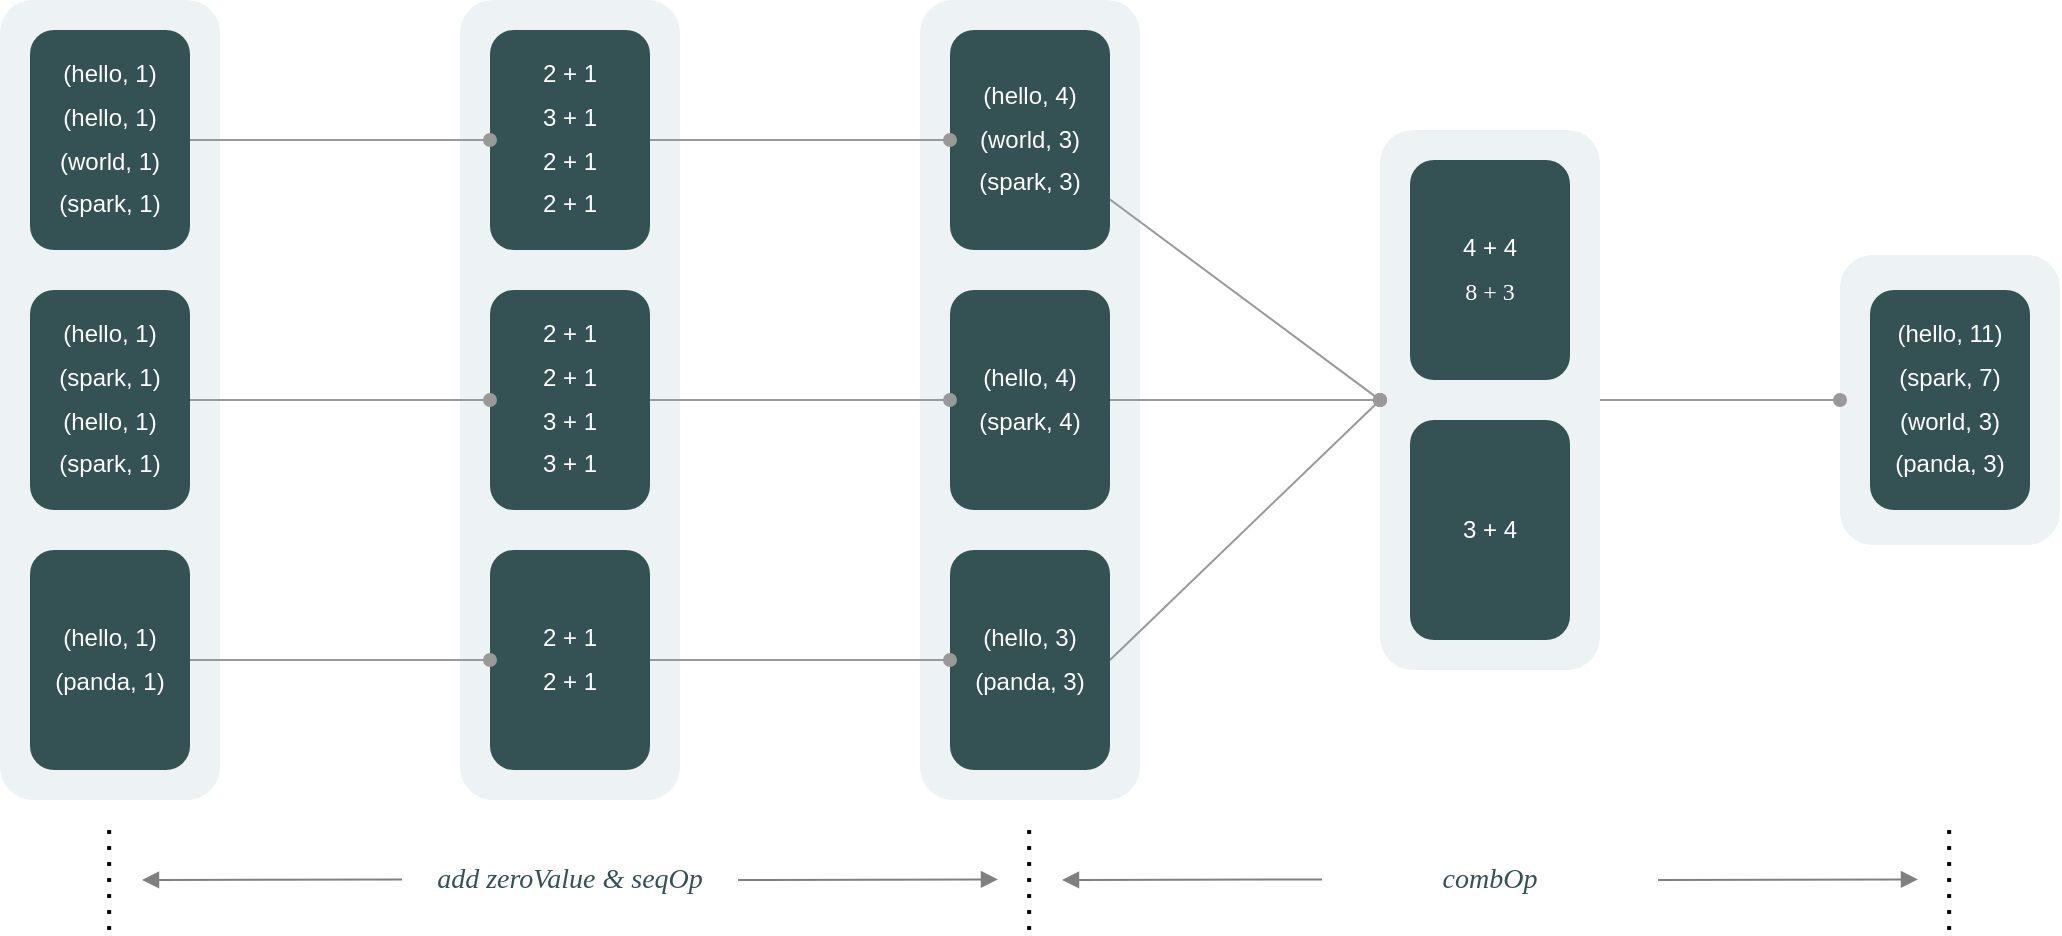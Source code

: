 <mxfile scale="2" border="30">
    <diagram id="0QhtwqMjpmc_AO-MrRb4" name="第 1 页">
        <mxGraphModel dx="2146" dy="1233" grid="1" gridSize="10" guides="1" tooltips="1" connect="1" arrows="1" fold="1" page="1" pageScale="1" pageWidth="1654" pageHeight="2336" background="#FFFFFF" math="0" shadow="0">
            <root>
                <mxCell id="0"/>
                <mxCell id="1" parent="0"/>
                <mxCell id="323" value="" style="rounded=1;whiteSpace=wrap;html=1;fontFamily=Tahoma;fontSize=12;fontColor=#345253;strokeWidth=2;fillColor=#EDF2F4;strokeColor=none;" vertex="1" parent="1">
                    <mxGeometry x="760" y="105" width="110" height="270" as="geometry"/>
                </mxCell>
                <mxCell id="203" value="" style="rounded=1;whiteSpace=wrap;html=1;fontFamily=Tahoma;fontSize=12;fontColor=#345253;strokeWidth=2;fillColor=#EDF2F4;strokeColor=none;" parent="1" vertex="1">
                    <mxGeometry x="300" y="40" width="110" height="400" as="geometry"/>
                </mxCell>
                <mxCell id="198" value="&lt;font color=&quot;#ffffff&quot; style=&quot;line-height: 180%&quot;&gt;&lt;font face=&quot;Helvetica&quot;&gt;2 + 1&lt;br&gt;3 + 1&lt;br&gt;2 + 1&lt;br&gt;2 + 1&lt;/font&gt;&lt;br&gt;&lt;/font&gt;" style="rounded=1;whiteSpace=wrap;html=1;fontFamily=Tahoma;fontSize=12;fontColor=#345253;strokeWidth=2;fillColor=#345253;strokeColor=none;spacing=2;" parent="1" vertex="1">
                    <mxGeometry x="315" y="55" width="80" height="110" as="geometry"/>
                </mxCell>
                <mxCell id="230" value="add zeroValue &amp;amp; seqOp" style="text;html=1;strokeColor=none;fillColor=none;align=center;verticalAlign=middle;whiteSpace=wrap;rounded=0;fontFamily=Tahoma;fontSize=14;fontColor=#345253;fontStyle=2" parent="1" vertex="1">
                    <mxGeometry x="271" y="460" width="168" height="40" as="geometry"/>
                </mxCell>
                <mxCell id="312" value="&lt;font color=&quot;#ffffff&quot; style=&quot;line-height: 180%&quot;&gt;&lt;font face=&quot;Helvetica&quot;&gt;2 + 1&lt;br&gt;&lt;/font&gt;&lt;font face=&quot;Helvetica&quot;&gt;2 + 1&lt;br&gt;&lt;/font&gt;&lt;font face=&quot;Helvetica&quot;&gt;3 + 1&lt;br&gt;3 + 1&lt;/font&gt;&lt;br&gt;&lt;/font&gt;" style="rounded=1;whiteSpace=wrap;html=1;fontFamily=Tahoma;fontSize=12;fontColor=#345253;strokeWidth=2;fillColor=#345253;strokeColor=none;spacing=2;" vertex="1" parent="1">
                    <mxGeometry x="315" y="185" width="80" height="110" as="geometry"/>
                </mxCell>
                <mxCell id="314" value="&lt;font color=&quot;#ffffff&quot; style=&quot;line-height: 180%&quot;&gt;&lt;font face=&quot;Helvetica&quot;&gt;2 + 1&lt;br&gt;2 + 1&lt;/font&gt;&lt;br&gt;&lt;/font&gt;" style="rounded=1;whiteSpace=wrap;html=1;fontFamily=Tahoma;fontSize=12;fontColor=#345253;strokeWidth=2;fillColor=#345253;strokeColor=none;spacing=2;" vertex="1" parent="1">
                    <mxGeometry x="315" y="315" width="80" height="110" as="geometry"/>
                </mxCell>
                <mxCell id="315" value="" style="rounded=1;whiteSpace=wrap;html=1;fontFamily=Tahoma;fontSize=12;fontColor=#345253;strokeWidth=2;fillColor=#EDF2F4;strokeColor=none;" vertex="1" parent="1">
                    <mxGeometry x="530" y="40" width="110" height="400" as="geometry"/>
                </mxCell>
                <mxCell id="336" style="edgeStyle=none;html=1;entryX=0;entryY=0.5;entryDx=0;entryDy=0;endArrow=oval;endFill=1;strokeColor=#999999;" edge="1" parent="1" source="316" target="323">
                    <mxGeometry relative="1" as="geometry"/>
                </mxCell>
                <mxCell id="316" value="&lt;font color=&quot;#ffffff&quot; style=&quot;line-height: 180%&quot;&gt;&lt;font face=&quot;Helvetica&quot;&gt;(hello, 4)&lt;br&gt;(world, 3)&lt;br&gt;(spark, 3)&lt;/font&gt;&lt;br&gt;&lt;/font&gt;" style="rounded=1;whiteSpace=wrap;html=1;fontFamily=Tahoma;fontSize=12;fontColor=#345253;strokeWidth=2;fillColor=#345253;strokeColor=none;spacing=2;" vertex="1" parent="1">
                    <mxGeometry x="545" y="55" width="80" height="110" as="geometry"/>
                </mxCell>
                <mxCell id="337" style="edgeStyle=none;html=1;exitX=1;exitY=0.5;exitDx=0;exitDy=0;entryX=0;entryY=0.5;entryDx=0;entryDy=0;endArrow=oval;endFill=1;strokeColor=#999999;" edge="1" parent="1" source="317" target="323">
                    <mxGeometry relative="1" as="geometry"/>
                </mxCell>
                <mxCell id="317" value="&lt;font color=&quot;#ffffff&quot; style=&quot;line-height: 180%&quot;&gt;&lt;font face=&quot;Helvetica&quot;&gt;(hello, 4)&lt;br&gt;(spark, 4)&lt;/font&gt;&lt;br&gt;&lt;/font&gt;" style="rounded=1;whiteSpace=wrap;html=1;fontFamily=Tahoma;fontSize=12;fontColor=#345253;strokeWidth=2;fillColor=#345253;strokeColor=none;spacing=2;" vertex="1" parent="1">
                    <mxGeometry x="545" y="185" width="80" height="110" as="geometry"/>
                </mxCell>
                <mxCell id="338" style="edgeStyle=none;html=1;exitX=1;exitY=0.5;exitDx=0;exitDy=0;entryX=0;entryY=0.5;entryDx=0;entryDy=0;endArrow=oval;endFill=1;strokeColor=#999999;" edge="1" parent="1" source="318" target="323">
                    <mxGeometry relative="1" as="geometry"/>
                </mxCell>
                <mxCell id="318" value="&lt;font color=&quot;#ffffff&quot; style=&quot;line-height: 180%&quot;&gt;&lt;span style=&quot;font-family: &amp;#34;helvetica&amp;#34;&quot;&gt;(hello, 3)&lt;/span&gt;&lt;br style=&quot;font-family: &amp;#34;helvetica&amp;#34;&quot;&gt;&lt;span style=&quot;font-family: &amp;#34;helvetica&amp;#34;&quot;&gt;(panda, 3)&lt;/span&gt;&lt;br&gt;&lt;/font&gt;" style="rounded=1;whiteSpace=wrap;html=1;fontFamily=Tahoma;fontSize=12;fontColor=#345253;strokeWidth=2;fillColor=#345253;strokeColor=none;spacing=2;" vertex="1" parent="1">
                    <mxGeometry x="545" y="315" width="80" height="110" as="geometry"/>
                </mxCell>
                <mxCell id="319" value="" style="rounded=1;whiteSpace=wrap;html=1;fontFamily=Tahoma;fontSize=12;fontColor=#345253;strokeWidth=2;fillColor=#EDF2F4;strokeColor=none;" vertex="1" parent="1">
                    <mxGeometry x="70" y="40" width="110" height="400" as="geometry"/>
                </mxCell>
                <mxCell id="330" style="edgeStyle=none;html=1;exitX=1;exitY=0.5;exitDx=0;exitDy=0;entryX=0;entryY=0.5;entryDx=0;entryDy=0;endArrow=oval;endFill=1;strokeColor=#999999;" edge="1" parent="1" source="320" target="198">
                    <mxGeometry relative="1" as="geometry"/>
                </mxCell>
                <mxCell id="320" value="&lt;font color=&quot;#ffffff&quot; style=&quot;line-height: 180%&quot;&gt;&lt;font face=&quot;Helvetica&quot;&gt;(hello, 1)&lt;br&gt;(hello, 1)&lt;br&gt;(world, 1)&lt;br&gt;(spark, 1)&lt;/font&gt;&lt;br&gt;&lt;/font&gt;" style="rounded=1;whiteSpace=wrap;html=1;fontFamily=Tahoma;fontSize=12;fontColor=#345253;strokeWidth=2;fillColor=#345253;strokeColor=none;spacing=2;" vertex="1" parent="1">
                    <mxGeometry x="85" y="55" width="80" height="110" as="geometry"/>
                </mxCell>
                <mxCell id="331" style="edgeStyle=none;html=1;entryX=0;entryY=0.5;entryDx=0;entryDy=0;endArrow=oval;endFill=1;strokeColor=#999999;" edge="1" parent="1" source="321" target="312">
                    <mxGeometry relative="1" as="geometry"/>
                </mxCell>
                <mxCell id="321" value="&lt;font color=&quot;#ffffff&quot; style=&quot;line-height: 180%&quot;&gt;&lt;font face=&quot;Helvetica&quot;&gt;(hello, 1)&lt;br&gt;(&lt;/font&gt;&lt;span style=&quot;font-family: &amp;#34;helvetica&amp;#34;&quot;&gt;spark&lt;/span&gt;&lt;font face=&quot;Helvetica&quot;&gt;, 1)&lt;br&gt;(&lt;/font&gt;&lt;span style=&quot;font-family: &amp;#34;helvetica&amp;#34;&quot;&gt;hello&lt;/span&gt;&lt;font face=&quot;Helvetica&quot;&gt;, 1)&lt;br&gt;(spark, 1)&lt;/font&gt;&lt;br&gt;&lt;/font&gt;" style="rounded=1;whiteSpace=wrap;html=1;fontFamily=Tahoma;fontSize=12;fontColor=#345253;strokeWidth=2;fillColor=#345253;strokeColor=none;spacing=2;" vertex="1" parent="1">
                    <mxGeometry x="85" y="185" width="80" height="110" as="geometry"/>
                </mxCell>
                <mxCell id="332" style="edgeStyle=none;html=1;entryX=0;entryY=0.5;entryDx=0;entryDy=0;endArrow=oval;endFill=1;strokeColor=#999999;" edge="1" parent="1" source="322" target="314">
                    <mxGeometry relative="1" as="geometry"/>
                </mxCell>
                <mxCell id="322" value="&lt;font color=&quot;#ffffff&quot; style=&quot;line-height: 180%&quot;&gt;&lt;font face=&quot;Helvetica&quot;&gt;(hello, 1)&lt;br&gt;(panda, 1)&lt;/font&gt;&lt;br&gt;&lt;/font&gt;" style="rounded=1;whiteSpace=wrap;html=1;fontFamily=Tahoma;fontSize=12;fontColor=#345253;strokeWidth=2;fillColor=#345253;strokeColor=none;spacing=2;" vertex="1" parent="1">
                    <mxGeometry x="85" y="315" width="80" height="110" as="geometry"/>
                </mxCell>
                <mxCell id="324" value="&lt;font color=&quot;#ffffff&quot; style=&quot;line-height: 180%&quot;&gt;&lt;font face=&quot;Helvetica&quot;&gt;4 + 4&lt;br&gt;&lt;/font&gt;8 + 3&lt;br&gt;&lt;/font&gt;" style="rounded=1;whiteSpace=wrap;html=1;fontFamily=Tahoma;fontSize=12;fontColor=#345253;strokeWidth=2;fillColor=#345253;strokeColor=none;spacing=2;" vertex="1" parent="1">
                    <mxGeometry x="775" y="120" width="80" height="110" as="geometry"/>
                </mxCell>
                <mxCell id="325" value="&lt;font color=&quot;#ffffff&quot; style=&quot;line-height: 180%&quot;&gt;&lt;font face=&quot;Helvetica&quot;&gt;3 + 4&lt;/font&gt;&lt;br&gt;&lt;/font&gt;" style="rounded=1;whiteSpace=wrap;html=1;fontFamily=Tahoma;fontSize=12;fontColor=#345253;strokeWidth=2;fillColor=#345253;strokeColor=none;spacing=2;" vertex="1" parent="1">
                    <mxGeometry x="775" y="250" width="80" height="110" as="geometry"/>
                </mxCell>
                <mxCell id="327" value="" style="rounded=1;whiteSpace=wrap;html=1;fontFamily=Tahoma;fontSize=12;fontColor=#345253;strokeWidth=2;fillColor=#EDF2F4;strokeColor=none;" vertex="1" parent="1">
                    <mxGeometry x="990" y="167.5" width="110" height="145" as="geometry"/>
                </mxCell>
                <mxCell id="328" value="&lt;font color=&quot;#ffffff&quot; style=&quot;line-height: 180%&quot;&gt;&lt;font face=&quot;Helvetica&quot;&gt;(hello, 11)&lt;br&gt;(&lt;/font&gt;&lt;span style=&quot;font-family: &amp;#34;helvetica&amp;#34;&quot;&gt;spark&lt;/span&gt;&lt;font face=&quot;Helvetica&quot;&gt;, 7)&lt;br&gt;(&lt;/font&gt;&lt;span style=&quot;font-family: &amp;#34;helvetica&amp;#34;&quot;&gt;world&lt;/span&gt;&lt;font face=&quot;Helvetica&quot;&gt;, 3)&lt;br&gt;(panda, 3)&lt;/font&gt;&lt;br&gt;&lt;/font&gt;" style="rounded=1;whiteSpace=wrap;html=1;fontFamily=Tahoma;fontSize=12;fontColor=#345253;strokeWidth=2;fillColor=#345253;strokeColor=none;spacing=2;" vertex="1" parent="1">
                    <mxGeometry x="1005" y="185" width="80" height="110" as="geometry"/>
                </mxCell>
                <mxCell id="333" style="edgeStyle=none;html=1;entryX=0;entryY=0.5;entryDx=0;entryDy=0;endArrow=oval;endFill=1;strokeColor=#999999;" edge="1" parent="1" source="198" target="316">
                    <mxGeometry relative="1" as="geometry"/>
                </mxCell>
                <mxCell id="335" style="edgeStyle=none;html=1;entryX=0;entryY=0.5;entryDx=0;entryDy=0;endArrow=oval;endFill=1;strokeColor=#999999;" edge="1" parent="1" source="314" target="318">
                    <mxGeometry relative="1" as="geometry"/>
                </mxCell>
                <mxCell id="334" style="edgeStyle=none;html=1;entryX=0;entryY=0.5;entryDx=0;entryDy=0;endArrow=oval;endFill=1;strokeColor=#999999;" edge="1" parent="1" source="312" target="317">
                    <mxGeometry relative="1" as="geometry"/>
                </mxCell>
                <mxCell id="339" style="edgeStyle=none;html=1;entryX=0;entryY=0.5;entryDx=0;entryDy=0;endArrow=oval;endFill=1;strokeColor=#999999;" edge="1" parent="1" source="323" target="327">
                    <mxGeometry relative="1" as="geometry"/>
                </mxCell>
                <mxCell id="340" value="combOp" style="text;html=1;strokeColor=none;fillColor=none;align=center;verticalAlign=middle;whiteSpace=wrap;rounded=0;fontFamily=Tahoma;fontSize=14;fontColor=#345253;fontStyle=2" vertex="1" parent="1">
                    <mxGeometry x="731" y="460" width="168" height="40" as="geometry"/>
                </mxCell>
                <mxCell id="341" value="" style="endArrow=none;dashed=1;html=1;dashPattern=1 3;strokeWidth=2;" edge="1" parent="1">
                    <mxGeometry width="50" height="50" relative="1" as="geometry">
                        <mxPoint x="124.58" y="505" as="sourcePoint"/>
                        <mxPoint x="124.58" y="455" as="targetPoint"/>
                    </mxGeometry>
                </mxCell>
                <mxCell id="342" value="" style="endArrow=none;dashed=1;html=1;dashPattern=1 3;strokeWidth=2;" edge="1" parent="1">
                    <mxGeometry width="50" height="50" relative="1" as="geometry">
                        <mxPoint x="584.58" y="505" as="sourcePoint"/>
                        <mxPoint x="584.58" y="455" as="targetPoint"/>
                    </mxGeometry>
                </mxCell>
                <mxCell id="343" value="" style="endArrow=none;dashed=1;html=1;dashPattern=1 3;strokeWidth=2;" edge="1" parent="1">
                    <mxGeometry width="50" height="50" relative="1" as="geometry">
                        <mxPoint x="1044.58" y="505" as="sourcePoint"/>
                        <mxPoint x="1044.58" y="455" as="targetPoint"/>
                    </mxGeometry>
                </mxCell>
                <mxCell id="344" value="" style="endArrow=block;html=1;strokeColor=#808080;endFill=1;" edge="1" parent="1">
                    <mxGeometry width="50" height="50" relative="1" as="geometry">
                        <mxPoint x="271" y="479.71" as="sourcePoint"/>
                        <mxPoint x="141" y="480" as="targetPoint"/>
                    </mxGeometry>
                </mxCell>
                <mxCell id="345" value="" style="endArrow=block;html=1;strokeColor=#808080;endFill=1;" edge="1" parent="1">
                    <mxGeometry width="50" height="50" relative="1" as="geometry">
                        <mxPoint x="731" y="479.71" as="sourcePoint"/>
                        <mxPoint x="601" y="480" as="targetPoint"/>
                    </mxGeometry>
                </mxCell>
                <mxCell id="346" value="" style="endArrow=block;html=1;strokeColor=#808080;endFill=1;" edge="1" parent="1">
                    <mxGeometry width="50" height="50" relative="1" as="geometry">
                        <mxPoint x="439" y="480" as="sourcePoint"/>
                        <mxPoint x="569" y="479.71" as="targetPoint"/>
                    </mxGeometry>
                </mxCell>
                <mxCell id="347" value="" style="endArrow=block;html=1;strokeColor=#808080;endFill=1;" edge="1" parent="1">
                    <mxGeometry width="50" height="50" relative="1" as="geometry">
                        <mxPoint x="899" y="480" as="sourcePoint"/>
                        <mxPoint x="1029" y="479.71" as="targetPoint"/>
                    </mxGeometry>
                </mxCell>
            </root>
        </mxGraphModel>
    </diagram>
</mxfile>